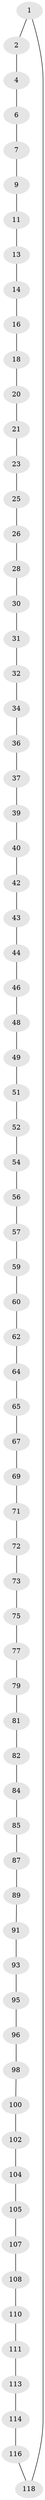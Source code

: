 // Generated by graph-tools (version 1.1) at 2025/24/03/03/25 07:24:20]
// undirected, 72 vertices, 72 edges
graph export_dot {
graph [start="1"]
  node [color=gray90,style=filled];
  1;
  2 [super="+3"];
  4 [super="+5"];
  6;
  7 [super="+8"];
  9 [super="+10"];
  11 [super="+12"];
  13;
  14 [super="+15"];
  16 [super="+17"];
  18 [super="+19"];
  20;
  21 [super="+22"];
  23 [super="+24"];
  25;
  26 [super="+27"];
  28 [super="+29"];
  30;
  31;
  32 [super="+33"];
  34 [super="+35"];
  36;
  37 [super="+38"];
  39;
  40 [super="+41"];
  42;
  43;
  44 [super="+45"];
  46 [super="+47"];
  48;
  49 [super="+50"];
  51;
  52 [super="+53"];
  54 [super="+55"];
  56;
  57 [super="+58"];
  59;
  60 [super="+61"];
  62 [super="+63"];
  64;
  65 [super="+66"];
  67 [super="+68"];
  69 [super="+70"];
  71;
  72;
  73 [super="+74"];
  75 [super="+76"];
  77 [super="+78"];
  79 [super="+80"];
  81;
  82 [super="+83"];
  84;
  85 [super="+86"];
  87 [super="+88"];
  89 [super="+90"];
  91 [super="+92"];
  93 [super="+94"];
  95;
  96 [super="+97"];
  98 [super="+99"];
  100 [super="+101"];
  102 [super="+103"];
  104;
  105 [super="+106"];
  107;
  108 [super="+109"];
  110;
  111 [super="+112"];
  113;
  114 [super="+115"];
  116 [super="+117"];
  118;
  1 -- 2;
  1 -- 118;
  2 -- 4;
  4 -- 6;
  6 -- 7;
  7 -- 9;
  9 -- 11;
  11 -- 13;
  13 -- 14;
  14 -- 16;
  16 -- 18;
  18 -- 20;
  20 -- 21;
  21 -- 23;
  23 -- 25;
  25 -- 26;
  26 -- 28;
  28 -- 30;
  30 -- 31;
  31 -- 32;
  32 -- 34;
  34 -- 36;
  36 -- 37;
  37 -- 39;
  39 -- 40;
  40 -- 42;
  42 -- 43;
  43 -- 44;
  44 -- 46;
  46 -- 48;
  48 -- 49;
  49 -- 51;
  51 -- 52;
  52 -- 54;
  54 -- 56;
  56 -- 57;
  57 -- 59;
  59 -- 60;
  60 -- 62;
  62 -- 64;
  64 -- 65;
  65 -- 67;
  67 -- 69;
  69 -- 71;
  71 -- 72;
  72 -- 73;
  73 -- 75;
  75 -- 77;
  77 -- 79;
  79 -- 81;
  81 -- 82;
  82 -- 84;
  84 -- 85;
  85 -- 87;
  87 -- 89;
  89 -- 91;
  91 -- 93;
  93 -- 95;
  95 -- 96;
  96 -- 98;
  98 -- 100;
  100 -- 102;
  102 -- 104;
  104 -- 105;
  105 -- 107;
  107 -- 108;
  108 -- 110;
  110 -- 111;
  111 -- 113;
  113 -- 114;
  114 -- 116;
  116 -- 118;
}
